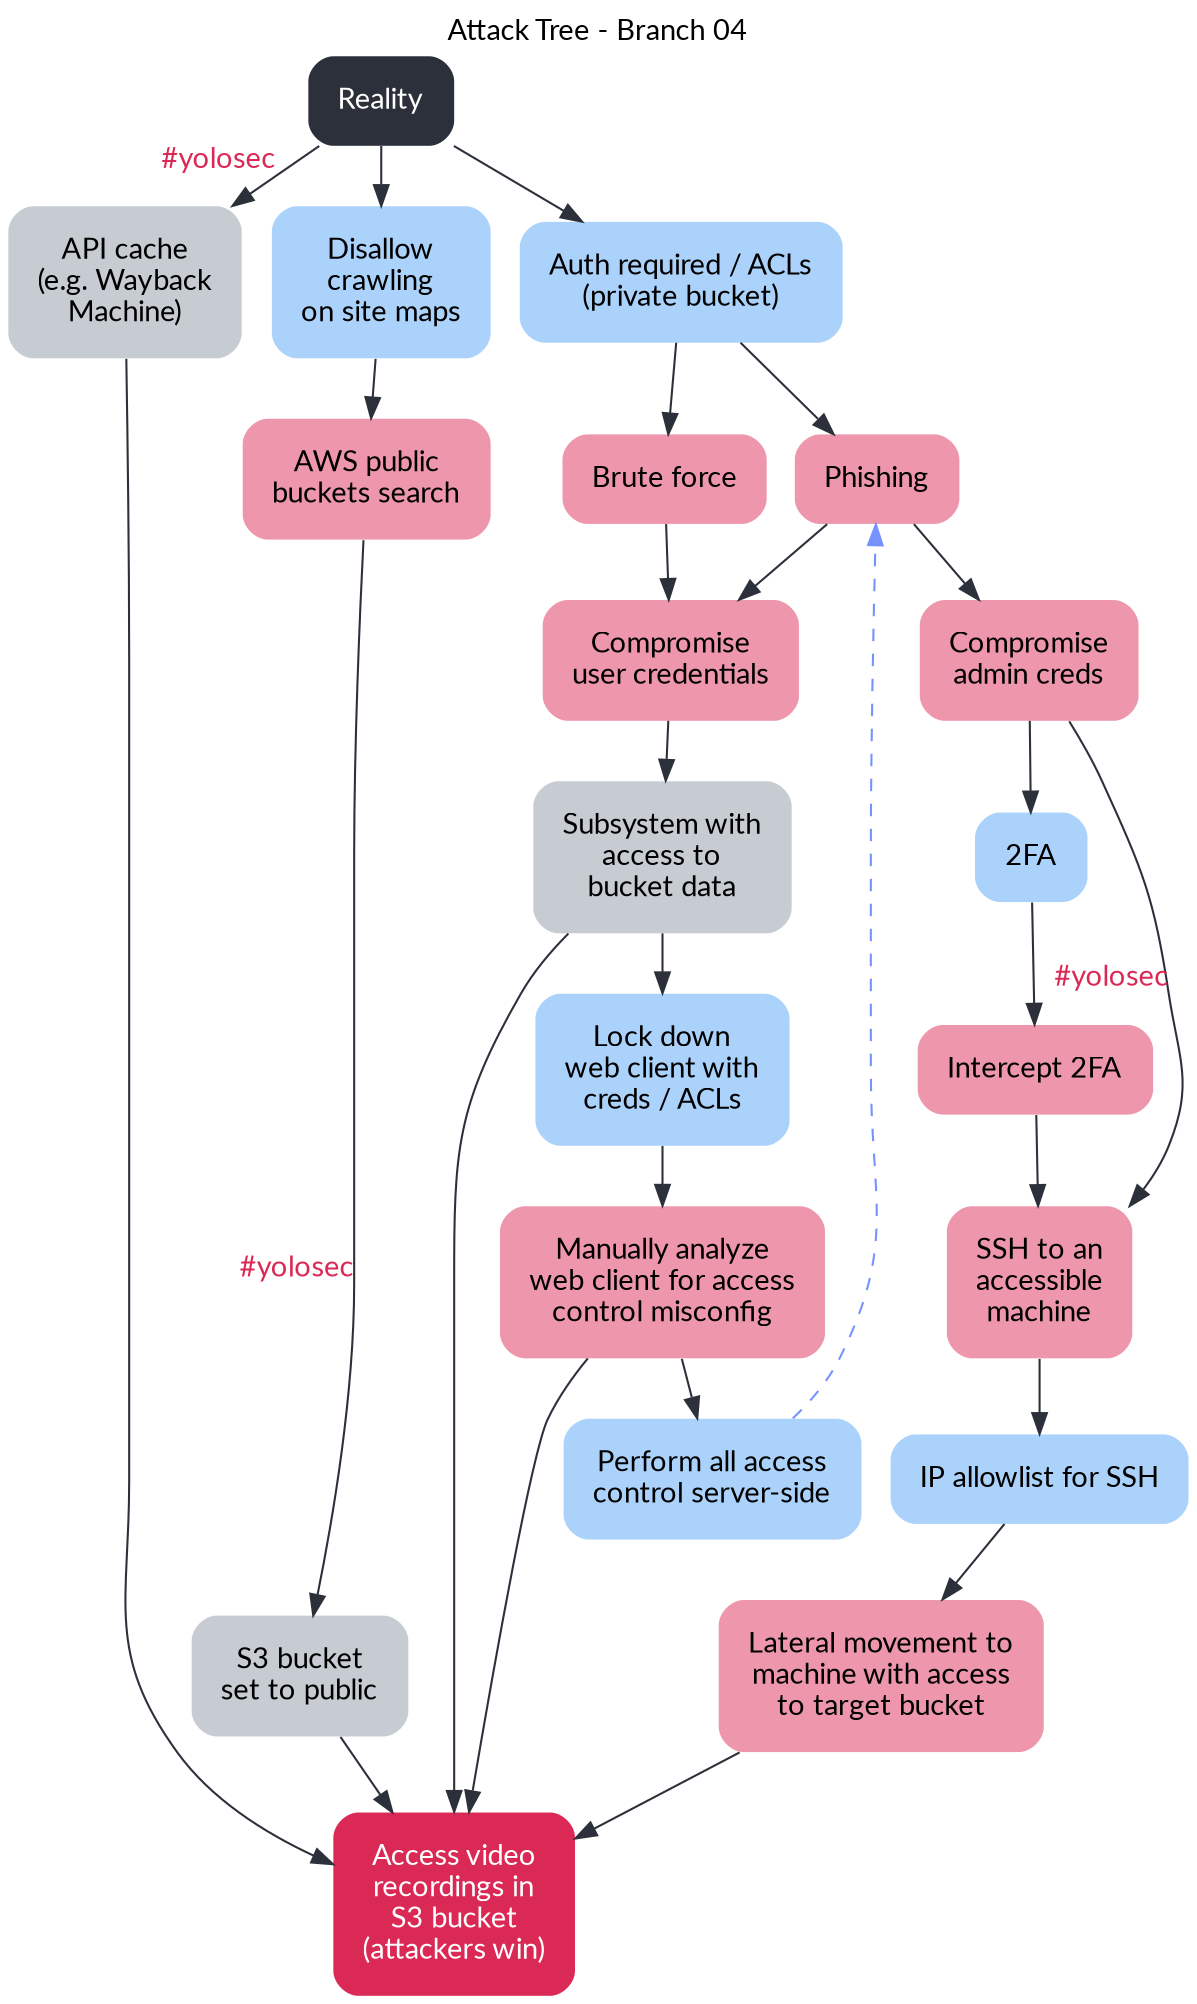 digraph {
	// Base Styling
	rankdir="TB";
	splines=true;
	overlap=false;
	nodesep="0.2";
	ranksep="0.4";
	label="Attack Tree - Branch 04";
	labelloc="t";
	fontname="Lato";
	node [ shape="plaintext" style="filled, rounded" fontname="Lato" margin=0.2 ]
	edge [ fontname="Lato" color="#2B303A" ]

	// List of Nodes

	// base nodes
	reality [ label="Reality" fillcolor="#2B303A" fontcolor="#ffffff" ]
	attack_win [ label="Access video\nrecordings in\nS3 bucket\n(attackers win)" fillcolor="#DB2955" fontcolor="#ffffff" ]

  	// attack nodes
  	node [ color="#ED96AC" ]
	attack_1 [ label="API cache\n(e.g. Wayback\nMachine)" color="#C6CCD2" ]
	attack_2 [ label="AWS public\nbuckets search" ]
	attack_3 [ label="S3 bucket\nset to public" color="#C6CCD2" ]
	attack_4 [ label="Brute force" ]
	attack_5 [ label="Phishing" ]
	attack_6 [ label="Compromise\nuser credentials" ]
	attack_7 [ label="Subsystem with\naccess to\nbucket data" color="#C6CCD2" ]
	attack_8 [ label="Manually analyze\nweb client for access\ncontrol misconfig" ]
	attack_9 [ label="Compromise\nadmin creds" ]
	attack_10 [ label="Intercept 2FA" ]
	attack_11 [ label="SSH to an\naccessible\nmachine" ]
	attack_12 [ label="Lateral movement to\nmachine with access\nto target bucket" ]

	// defense nodes
	node [ color="#ABD2FA" ]
	defense_1 [ label="Disallow\ncrawling\non site maps" ]
	defense_2 [ label="Auth required / ACLs\n(private bucket)" ]
	defense_3 [ label="Lock down\nweb client with\ncreds / ACLs" ]
	defense_4 [ label="Perform all access\ncontrol server-side" ]
	defense_5 [ label="2FA" ]
	defense_6 [ label="IP allowlist for SSH" ]

	// List of Edges

	// branch 1 edges
	// this starts from the reality node and connects with the first "attack",
	// which is really just taking advantage of #yolosec (big oof)
	reality -> attack_1 [ xlabel="#yolosec" fontcolor="#DB2955" ]
	attack_1 -> attack_win	

	// branch 2 edges
	// this connects the reality node to the first mitigation, 
	// which helps avoid the #yolosec path from branch 1
	reality -> defense_1
	defense_1 -> attack_2
	attack_2 -> attack_3 [ xlabel="#yolosec" fontcolor="#DB2955" ]
	attack_3 -> attack_win

	// branch 3 edges
	// this connects the reality node to another mitigation,
	// which helps avoid the #yolosec path from branch 2
	reality -> defense_2
	defense_2 -> attack_4
	defense_2 -> attack_5
	attack_4 -> attack_6
	attack_5 -> attack_6
	attack_6 -> attack_7
	attack_7 -> attack_win
	// potential mitigation path
	attack_7 -> defense_3
	defense_3 -> attack_8
	attack_8 -> attack_win
	// potential mitigation path
	attack_8 -> defense_4 
	defense_4 -> attack_5 [ style="dashed" color="#7692FF" ]
	
	// branch 4 edges
	// this starts from the last mitigation loop vs. the reality node
	attack_5 -> attack_9
	attack_9 -> attack_11 [ xlabel="#yolosec" fontcolor="#DB2955" ]
	// potential mitigation path
	attack_9 -> defense_5 
	defense_5 -> attack_10 
	attack_10 -> attack_11
	// potential mitigation path
	attack_11 -> defense_6 
	defense_6 -> attack_12 
	attack_12 -> attack_win

	
	// Subgraphs / Clusters

	// these clusters enforce the correct hierarchies
	subgraph initialstates {
    	rank=same;
    	attack_1;
    	defense_1;
    	defense_2;
  	}
	subgraph authrequired {
    	rank=same;
    	attack_4;
    	attack_5;
  	}
  	subgraph phishcluster {
    	rank=same;
    	attack_6;
    	attack_9;
  	}
  	// these invisible edges are to enforce the correct left-to-right order 
  	// based on the level of attack difficulty
  	attack_6 -> attack_9 [ style="invis" ]
}